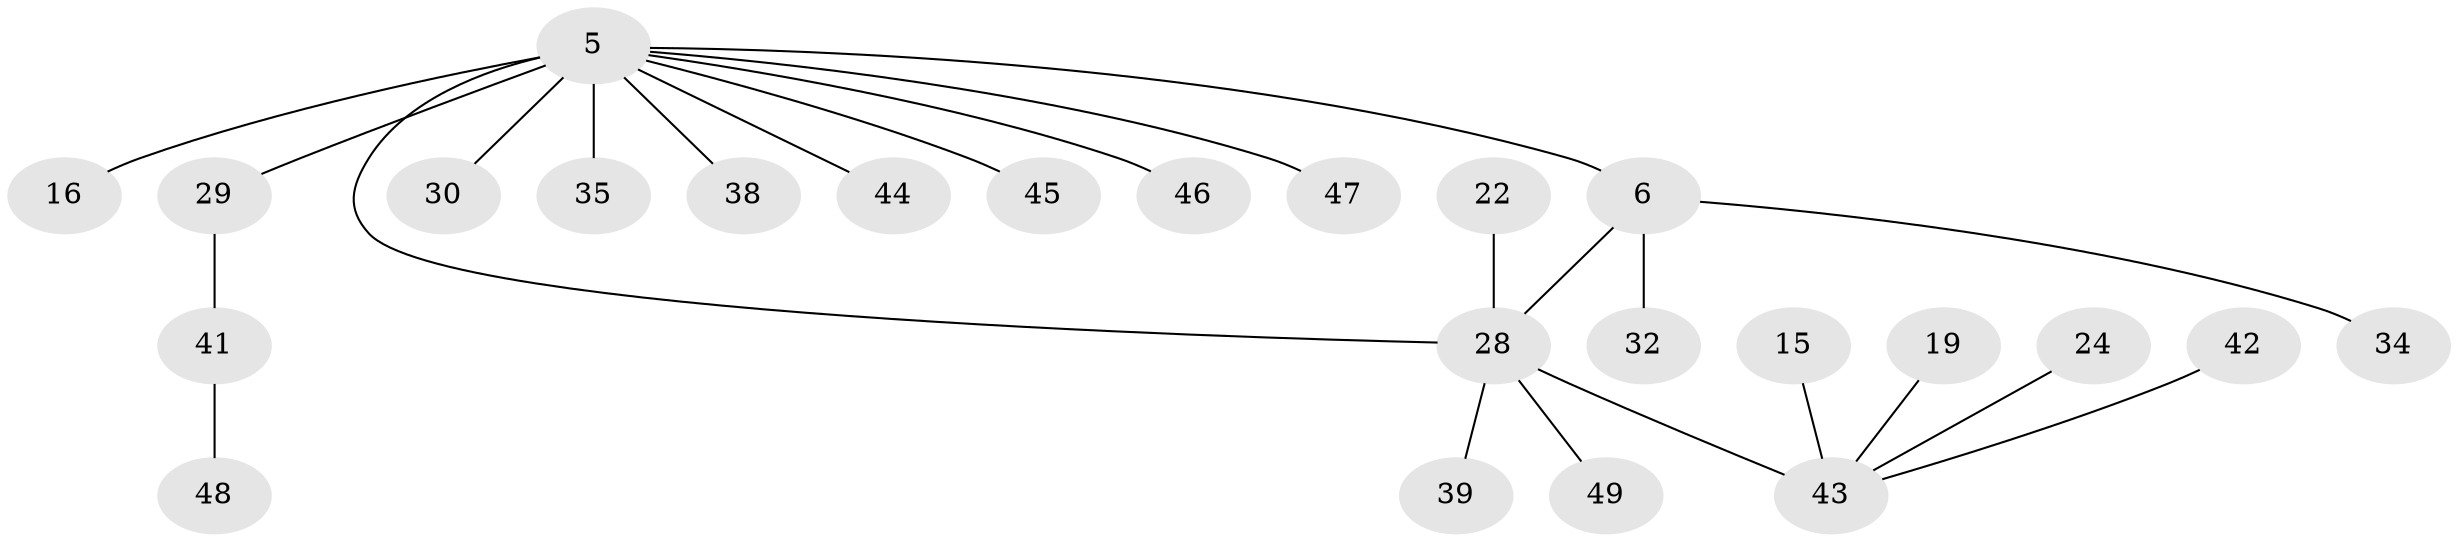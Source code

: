 // original degree distribution, {2: 0.20408163265306123, 6: 0.04081632653061224, 8: 0.02040816326530612, 5: 0.02040816326530612, 4: 0.08163265306122448, 7: 0.061224489795918366, 3: 0.04081632653061224, 1: 0.5306122448979592}
// Generated by graph-tools (version 1.1) at 2025/54/03/09/25 04:54:34]
// undirected, 24 vertices, 24 edges
graph export_dot {
graph [start="1"]
  node [color=gray90,style=filled];
  5 [super="+4"];
  6 [super="+2"];
  15 [super="+13"];
  16;
  19;
  22;
  24;
  28 [super="+10+26+8+9"];
  29 [super="+21"];
  30;
  32;
  34;
  35 [super="+23"];
  38;
  39;
  41;
  42;
  43 [super="+12+18"];
  44;
  45 [super="+36"];
  46 [super="+40"];
  47 [super="+33"];
  48;
  49 [super="+17+20+25+27+37"];
  5 -- 6 [weight=2];
  5 -- 38;
  5 -- 44;
  5 -- 16;
  5 -- 29 [weight=2];
  5 -- 30;
  5 -- 28 [weight=3];
  5 -- 35;
  5 -- 47;
  5 -- 45;
  5 -- 46;
  6 -- 32;
  6 -- 34;
  6 -- 28 [weight=4];
  15 -- 43;
  19 -- 43;
  22 -- 28;
  24 -- 43;
  28 -- 43 [weight=2];
  28 -- 39;
  28 -- 49;
  29 -- 41;
  41 -- 48;
  42 -- 43;
}
